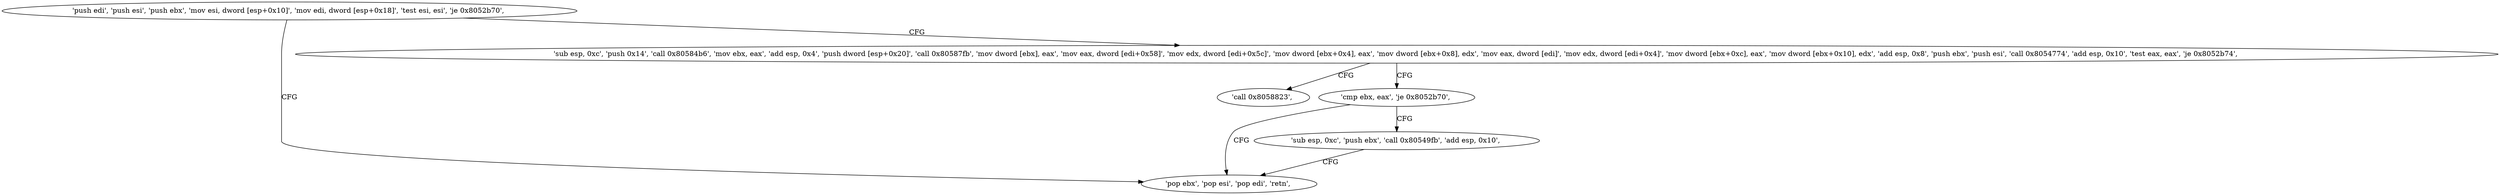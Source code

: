 digraph "func" {
"134556431" [label = "'push edi', 'push esi', 'push ebx', 'mov esi, dword [esp+0x10]', 'mov edi, dword [esp+0x18]', 'test esi, esi', 'je 0x8052b70', " ]
"134556528" [label = "'pop ebx', 'pop esi', 'pop edi', 'retn', " ]
"134556446" [label = "'sub esp, 0xc', 'push 0x14', 'call 0x80584b6', 'mov ebx, eax', 'add esp, 0x4', 'push dword [esp+0x20]', 'call 0x80587fb', 'mov dword [ebx], eax', 'mov eax, dword [edi+0x58]', 'mov edx, dword [edi+0x5c]', 'mov dword [ebx+0x4], eax', 'mov dword [ebx+0x8], edx', 'mov eax, dword [edi]', 'mov edx, dword [edi+0x4]', 'mov dword [ebx+0xc], eax', 'mov dword [ebx+0x10], edx', 'add esp, 0x8', 'push ebx', 'push esi', 'call 0x8054774', 'add esp, 0x10', 'test eax, eax', 'je 0x8052b74', " ]
"134556532" [label = "'call 0x8058823', " ]
"134556512" [label = "'cmp ebx, eax', 'je 0x8052b70', " ]
"134556516" [label = "'sub esp, 0xc', 'push ebx', 'call 0x80549fb', 'add esp, 0x10', " ]
"134556431" -> "134556528" [ label = "CFG" ]
"134556431" -> "134556446" [ label = "CFG" ]
"134556446" -> "134556532" [ label = "CFG" ]
"134556446" -> "134556512" [ label = "CFG" ]
"134556512" -> "134556528" [ label = "CFG" ]
"134556512" -> "134556516" [ label = "CFG" ]
"134556516" -> "134556528" [ label = "CFG" ]
}
